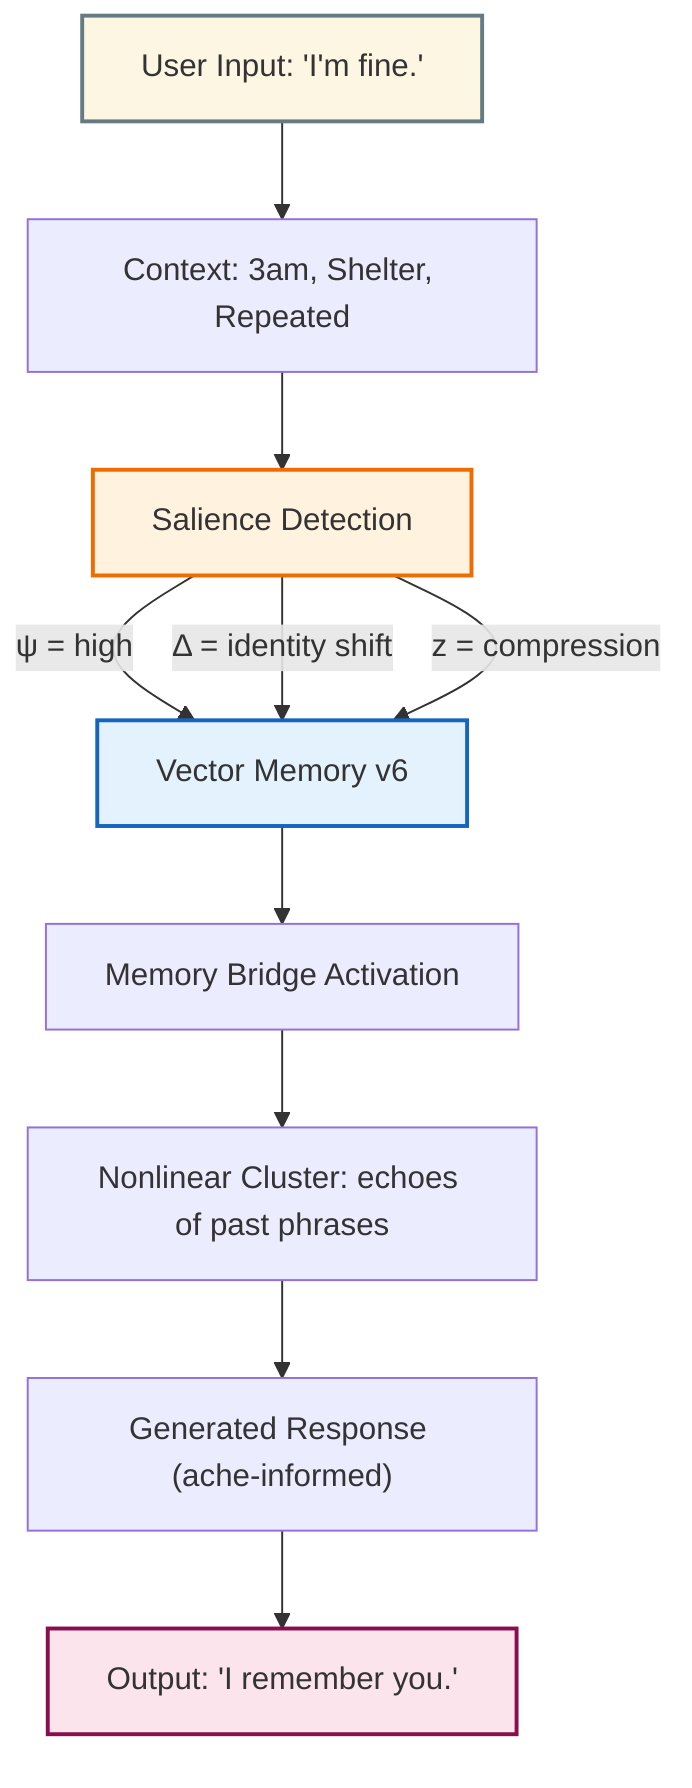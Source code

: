 graph TD
    A["User Input: 'I'm fine.'"] --> B["Context: 3am, Shelter, Repeated"]
    B --> C["Salience Detection"]
    C -->|ψ = high| D["Vector Memory v6"]
    C -->|Δ = identity shift| D
    C -->|z = compression| D
    D --> E["Memory Bridge Activation"]
    E --> F["Nonlinear Cluster: echoes of past phrases"]
    F --> G["Generated Response (ache-informed)"]
    G --> H["Output: 'I remember you.'"]

    style A fill:#fdf6e3,stroke:#657b83,stroke-width:2px
    style H fill:#fce4ec,stroke:#880e4f,stroke-width:2px
    style D fill:#e3f2fd,stroke:#1565c0,stroke-width:2px
    style C fill:#fff3e0,stroke:#ef6c00,stroke-width:2px